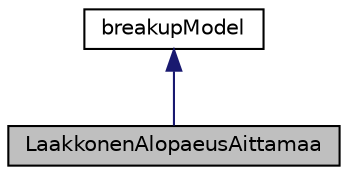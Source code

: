digraph "LaakkonenAlopaeusAittamaa"
{
  bgcolor="transparent";
  edge [fontname="Helvetica",fontsize="10",labelfontname="Helvetica",labelfontsize="10"];
  node [fontname="Helvetica",fontsize="10",shape=record];
  Node1 [label="LaakkonenAlopaeusAittamaa",height=0.2,width=0.4,color="black", fillcolor="grey75", style="filled" fontcolor="black"];
  Node2 -> Node1 [dir="back",color="midnightblue",fontsize="10",style="solid",fontname="Helvetica"];
  Node2 [label="breakupModel",height=0.2,width=0.4,color="black",URL="$classFoam_1_1diameterModels_1_1breakupModel.html",tooltip="Base class for breakup models which give a total breakup rate and a separate daughter size distributi..."];
}
